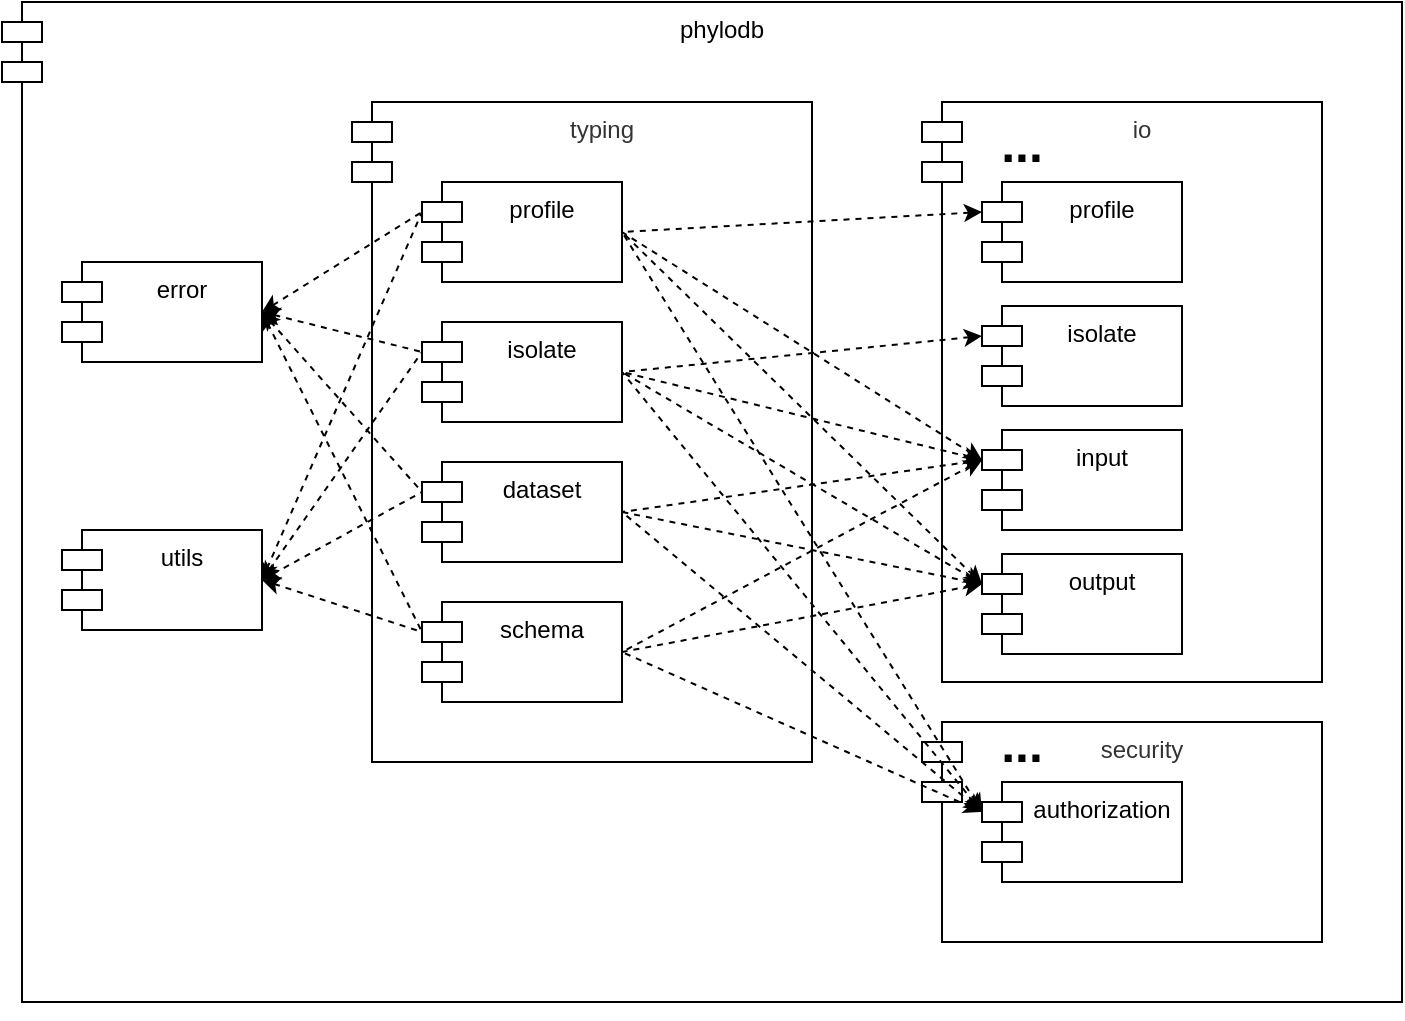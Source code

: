 <mxfile version="13.6.9" type="device"><diagram id="EbPAKfVWzDJMA5I9-Xym" name="Page-1"><mxGraphModel dx="1038" dy="631" grid="1" gridSize="10" guides="1" tooltips="1" connect="1" arrows="1" fold="1" page="1" pageScale="1" pageWidth="850" pageHeight="1100" math="0" shadow="0"><root><mxCell id="0"/><mxCell id="1" parent="0"/><mxCell id="wGZmYn_REEGASM3kOEw7-1" value="phylodb" style="shape=module;align=left;spacingLeft=20;align=center;verticalAlign=top;fillColor=none;" parent="1" vertex="1"><mxGeometry x="75" y="300" width="700" height="500" as="geometry"/></mxCell><mxCell id="wGZmYn_REEGASM3kOEw7-2" value="typing" style="shape=module;align=left;spacingLeft=20;align=center;verticalAlign=top;fontColor=#333333;fillColor=none;" parent="1" vertex="1"><mxGeometry x="250" y="350" width="230" height="330" as="geometry"/></mxCell><mxCell id="wGZmYn_REEGASM3kOEw7-3" value="schema" style="shape=module;align=left;spacingLeft=20;align=center;verticalAlign=top;" parent="1" vertex="1"><mxGeometry x="285" y="600" width="100" height="50" as="geometry"/></mxCell><mxCell id="wGZmYn_REEGASM3kOEw7-4" value="error" style="shape=module;align=left;spacingLeft=20;align=center;verticalAlign=top;" parent="1" vertex="1"><mxGeometry x="105" y="430" width="100" height="50" as="geometry"/></mxCell><mxCell id="wGZmYn_REEGASM3kOEw7-5" value="utils" style="shape=module;align=left;spacingLeft=20;align=center;verticalAlign=top;" parent="1" vertex="1"><mxGeometry x="105" y="564" width="100" height="50" as="geometry"/></mxCell><mxCell id="wGZmYn_REEGASM3kOEw7-6" value="dataset" style="shape=module;align=left;spacingLeft=20;align=center;verticalAlign=top;" parent="1" vertex="1"><mxGeometry x="285" y="530" width="100" height="50" as="geometry"/></mxCell><mxCell id="wGZmYn_REEGASM3kOEw7-7" value="" style="endArrow=none;dashed=1;html=1;startArrow=classic;startFill=1;entryX=0;entryY=0;entryDx=0;entryDy=15;exitX=1;exitY=0.5;exitDx=0;exitDy=0;entryPerimeter=0;" parent="1" source="wGZmYn_REEGASM3kOEw7-5" target="wGZmYn_REEGASM3kOEw7-3" edge="1"><mxGeometry width="50" height="50" relative="1" as="geometry"><mxPoint x="215" y="600" as="sourcePoint"/><mxPoint x="375" y="650" as="targetPoint"/></mxGeometry></mxCell><mxCell id="wGZmYn_REEGASM3kOEw7-8" value="" style="endArrow=none;dashed=1;html=1;startArrow=classic;startFill=1;entryX=0;entryY=0;entryDx=0;entryDy=15;entryPerimeter=0;exitX=1;exitY=0.5;exitDx=0;exitDy=0;" parent="1" source="wGZmYn_REEGASM3kOEw7-4" target="wGZmYn_REEGASM3kOEw7-3" edge="1"><mxGeometry width="50" height="50" relative="1" as="geometry"><mxPoint x="545" y="585" as="sourcePoint"/><mxPoint x="425" y="550" as="targetPoint"/></mxGeometry></mxCell><mxCell id="wGZmYn_REEGASM3kOEw7-9" value="io" style="shape=module;align=left;spacingLeft=20;align=center;verticalAlign=top;fontColor=#333333;fillColor=none;" parent="1" vertex="1"><mxGeometry x="535" y="350" width="200" height="290" as="geometry"/></mxCell><mxCell id="wGZmYn_REEGASM3kOEw7-10" value="output" style="shape=module;align=left;spacingLeft=20;align=center;verticalAlign=top;" parent="1" vertex="1"><mxGeometry x="565" y="576" width="100" height="50" as="geometry"/></mxCell><mxCell id="wGZmYn_REEGASM3kOEw7-11" value="input" style="shape=module;align=left;spacingLeft=20;align=center;verticalAlign=top;" parent="1" vertex="1"><mxGeometry x="565" y="514" width="100" height="50" as="geometry"/></mxCell><mxCell id="wGZmYn_REEGASM3kOEw7-12" value="" style="endArrow=none;dashed=1;html=1;exitX=0;exitY=0;exitDx=0;exitDy=15;exitPerimeter=0;startArrow=classic;startFill=1;entryX=1;entryY=0.5;entryDx=0;entryDy=0;" parent="1" source="wGZmYn_REEGASM3kOEw7-10" target="wGZmYn_REEGASM3kOEw7-3" edge="1"><mxGeometry width="50" height="50" relative="1" as="geometry"><mxPoint x="545" y="580" as="sourcePoint"/><mxPoint x="425" y="550" as="targetPoint"/></mxGeometry></mxCell><mxCell id="wGZmYn_REEGASM3kOEw7-13" value="" style="endArrow=none;dashed=1;html=1;exitX=0;exitY=0;exitDx=0;exitDy=15;exitPerimeter=0;startArrow=classic;startFill=1;entryX=1;entryY=0.5;entryDx=0;entryDy=0;" parent="1" source="wGZmYn_REEGASM3kOEw7-11" target="wGZmYn_REEGASM3kOEw7-6" edge="1"><mxGeometry width="50" height="50" relative="1" as="geometry"><mxPoint x="575" y="495" as="sourcePoint"/><mxPoint x="425" y="550" as="targetPoint"/></mxGeometry></mxCell><mxCell id="wGZmYn_REEGASM3kOEw7-14" value="" style="endArrow=none;dashed=1;html=1;exitX=1;exitY=0.5;exitDx=0;exitDy=0;startArrow=classic;startFill=1;entryX=0;entryY=0;entryDx=0;entryDy=15;entryPerimeter=0;" parent="1" source="wGZmYn_REEGASM3kOEw7-4" target="wGZmYn_REEGASM3kOEw7-6" edge="1"><mxGeometry width="50" height="50" relative="1" as="geometry"><mxPoint x="575" y="355" as="sourcePoint"/><mxPoint x="425" y="465" as="targetPoint"/></mxGeometry></mxCell><mxCell id="wGZmYn_REEGASM3kOEw7-15" value="" style="endArrow=none;dashed=1;html=1;exitX=1;exitY=0.5;exitDx=0;exitDy=0;startArrow=classic;startFill=1;entryX=0;entryY=0;entryDx=0;entryDy=15;entryPerimeter=0;" parent="1" source="wGZmYn_REEGASM3kOEw7-5" target="wGZmYn_REEGASM3kOEw7-6" edge="1"><mxGeometry width="50" height="50" relative="1" as="geometry"><mxPoint x="545" y="580" as="sourcePoint"/><mxPoint x="415" y="460" as="targetPoint"/></mxGeometry></mxCell><mxCell id="wGZmYn_REEGASM3kOEw7-16" value="" style="endArrow=none;dashed=1;html=1;exitX=0;exitY=0;exitDx=0;exitDy=15;exitPerimeter=0;startArrow=classic;startFill=1;entryX=1;entryY=0.5;entryDx=0;entryDy=0;" parent="1" source="wGZmYn_REEGASM3kOEw7-10" target="wGZmYn_REEGASM3kOEw7-6" edge="1"><mxGeometry width="50" height="50" relative="1" as="geometry"><mxPoint x="545" y="655" as="sourcePoint"/><mxPoint x="425" y="470" as="targetPoint"/></mxGeometry></mxCell><mxCell id="wGZmYn_REEGASM3kOEw7-17" value="&lt;b&gt;&lt;font style=&quot;font-size: 25px&quot;&gt;...&lt;/font&gt;&lt;/b&gt;" style="text;html=1;strokeColor=none;fillColor=none;align=center;verticalAlign=middle;whiteSpace=wrap;rounded=0;" parent="1" vertex="1"><mxGeometry x="565" y="360" width="40" height="20" as="geometry"/></mxCell><mxCell id="wGZmYn_REEGASM3kOEw7-18" value="security" style="shape=module;align=left;spacingLeft=20;align=center;verticalAlign=top;fontColor=#333333;fillColor=none;" parent="1" vertex="1"><mxGeometry x="535" y="660" width="200" height="110" as="geometry"/></mxCell><mxCell id="wGZmYn_REEGASM3kOEw7-19" value="&lt;b&gt;&lt;font style=&quot;font-size: 25px&quot;&gt;...&lt;/font&gt;&lt;/b&gt;" style="text;html=1;strokeColor=none;fillColor=none;align=center;verticalAlign=middle;whiteSpace=wrap;rounded=0;" parent="1" vertex="1"><mxGeometry x="565" y="660" width="40" height="20" as="geometry"/></mxCell><mxCell id="wGZmYn_REEGASM3kOEw7-20" value="authorization" style="shape=module;align=left;spacingLeft=20;align=center;verticalAlign=top;" parent="1" vertex="1"><mxGeometry x="565" y="690" width="100" height="50" as="geometry"/></mxCell><mxCell id="wGZmYn_REEGASM3kOEw7-21" style="edgeStyle=orthogonalEdgeStyle;rounded=0;orthogonalLoop=1;jettySize=auto;html=1;exitX=0.5;exitY=1;exitDx=0;exitDy=0;" parent="1" source="wGZmYn_REEGASM3kOEw7-1" target="wGZmYn_REEGASM3kOEw7-1" edge="1"><mxGeometry relative="1" as="geometry"/></mxCell><mxCell id="wGZmYn_REEGASM3kOEw7-22" value="" style="endArrow=none;dashed=1;html=1;exitX=0;exitY=0;exitDx=0;exitDy=15;exitPerimeter=0;startArrow=classic;startFill=1;entryX=1;entryY=0.5;entryDx=0;entryDy=0;" parent="1" source="wGZmYn_REEGASM3kOEw7-20" target="wGZmYn_REEGASM3kOEw7-6" edge="1"><mxGeometry width="50" height="50" relative="1" as="geometry"><mxPoint x="575" y="425" as="sourcePoint"/><mxPoint x="395" y="565" as="targetPoint"/></mxGeometry></mxCell><mxCell id="wGZmYn_REEGASM3kOEw7-23" value="" style="endArrow=none;dashed=1;html=1;exitX=0;exitY=0;exitDx=0;exitDy=15;exitPerimeter=0;startArrow=classic;startFill=1;entryX=1;entryY=0.5;entryDx=0;entryDy=0;" parent="1" source="wGZmYn_REEGASM3kOEw7-20" target="wGZmYn_REEGASM3kOEw7-3" edge="1"><mxGeometry width="50" height="50" relative="1" as="geometry"><mxPoint x="575" y="625" as="sourcePoint"/><mxPoint x="395" y="565" as="targetPoint"/></mxGeometry></mxCell><mxCell id="wGZmYn_REEGASM3kOEw7-24" value="isolate" style="shape=module;align=left;spacingLeft=20;align=center;verticalAlign=top;" parent="1" vertex="1"><mxGeometry x="285" y="460" width="100" height="50" as="geometry"/></mxCell><mxCell id="wGZmYn_REEGASM3kOEw7-25" value="isolate" style="shape=module;align=left;spacingLeft=20;align=center;verticalAlign=top;" parent="1" vertex="1"><mxGeometry x="565" y="452" width="100" height="50" as="geometry"/></mxCell><mxCell id="wGZmYn_REEGASM3kOEw7-26" value="" style="endArrow=none;dashed=1;html=1;exitX=0;exitY=0;exitDx=0;exitDy=15;exitPerimeter=0;startArrow=classic;startFill=1;entryX=1;entryY=0.5;entryDx=0;entryDy=0;" parent="1" source="wGZmYn_REEGASM3kOEw7-25" target="wGZmYn_REEGASM3kOEw7-24" edge="1"><mxGeometry width="50" height="50" relative="1" as="geometry"><mxPoint x="575" y="429" as="sourcePoint"/><mxPoint x="395" y="565" as="targetPoint"/></mxGeometry></mxCell><mxCell id="wGZmYn_REEGASM3kOEw7-27" value="" style="endArrow=none;dashed=1;html=1;exitX=0;exitY=0;exitDx=0;exitDy=15;exitPerimeter=0;startArrow=classic;startFill=1;entryX=1;entryY=0.5;entryDx=0;entryDy=0;" parent="1" source="wGZmYn_REEGASM3kOEw7-11" target="wGZmYn_REEGASM3kOEw7-24" edge="1"><mxGeometry width="50" height="50" relative="1" as="geometry"><mxPoint x="575" y="365" as="sourcePoint"/><mxPoint x="395" y="495" as="targetPoint"/></mxGeometry></mxCell><mxCell id="wGZmYn_REEGASM3kOEw7-28" value="" style="endArrow=none;dashed=1;html=1;exitX=0;exitY=0;exitDx=0;exitDy=15;exitPerimeter=0;startArrow=classic;startFill=1;entryX=1;entryY=0.5;entryDx=0;entryDy=0;" parent="1" source="wGZmYn_REEGASM3kOEw7-10" target="wGZmYn_REEGASM3kOEw7-24" edge="1"><mxGeometry width="50" height="50" relative="1" as="geometry"><mxPoint x="575" y="429" as="sourcePoint"/><mxPoint x="395" y="495" as="targetPoint"/></mxGeometry></mxCell><mxCell id="wGZmYn_REEGASM3kOEw7-29" value="" style="endArrow=none;dashed=1;html=1;exitX=0;exitY=0;exitDx=0;exitDy=15;exitPerimeter=0;startArrow=classic;startFill=1;entryX=1;entryY=0.5;entryDx=0;entryDy=0;" parent="1" source="wGZmYn_REEGASM3kOEw7-20" target="wGZmYn_REEGASM3kOEw7-24" edge="1"><mxGeometry width="50" height="50" relative="1" as="geometry"><mxPoint x="575" y="490" as="sourcePoint"/><mxPoint x="395" y="495" as="targetPoint"/></mxGeometry></mxCell><mxCell id="wGZmYn_REEGASM3kOEw7-30" value="" style="endArrow=none;dashed=1;html=1;startArrow=classic;startFill=1;entryX=0;entryY=0;entryDx=0;entryDy=15;entryPerimeter=0;exitX=1;exitY=0.5;exitDx=0;exitDy=0;" parent="1" source="wGZmYn_REEGASM3kOEw7-4" target="wGZmYn_REEGASM3kOEw7-24" edge="1"><mxGeometry width="50" height="50" relative="1" as="geometry"><mxPoint x="215" y="469" as="sourcePoint"/><mxPoint x="395" y="495" as="targetPoint"/></mxGeometry></mxCell><mxCell id="wGZmYn_REEGASM3kOEw7-31" value="" style="endArrow=none;dashed=1;html=1;exitX=1;exitY=0.5;exitDx=0;exitDy=0;startArrow=classic;startFill=1;entryX=0;entryY=0;entryDx=0;entryDy=15;entryPerimeter=0;" parent="1" source="wGZmYn_REEGASM3kOEw7-5" target="wGZmYn_REEGASM3kOEw7-24" edge="1"><mxGeometry width="50" height="50" relative="1" as="geometry"><mxPoint x="575" y="715" as="sourcePoint"/><mxPoint x="395" y="495" as="targetPoint"/></mxGeometry></mxCell><mxCell id="wGZmYn_REEGASM3kOEw7-32" value="" style="endArrow=none;dashed=1;html=1;exitX=0;exitY=0;exitDx=0;exitDy=15;exitPerimeter=0;startArrow=classic;startFill=1;entryX=1;entryY=0.5;entryDx=0;entryDy=0;" parent="1" source="wGZmYn_REEGASM3kOEw7-11" target="wGZmYn_REEGASM3kOEw7-3" edge="1"><mxGeometry width="50" height="50" relative="1" as="geometry"><mxPoint x="575" y="490" as="sourcePoint"/><mxPoint x="395" y="635" as="targetPoint"/></mxGeometry></mxCell><mxCell id="wGZmYn_REEGASM3kOEw7-33" value="profile" style="shape=module;align=left;spacingLeft=20;align=center;verticalAlign=top;" parent="1" vertex="1"><mxGeometry x="285" y="390" width="100" height="50" as="geometry"/></mxCell><mxCell id="wGZmYn_REEGASM3kOEw7-36" value="profile" style="shape=module;align=left;spacingLeft=20;align=center;verticalAlign=top;" parent="1" vertex="1"><mxGeometry x="565" y="390" width="100" height="50" as="geometry"/></mxCell><mxCell id="wGZmYn_REEGASM3kOEw7-37" value="" style="endArrow=none;dashed=1;html=1;exitX=0;exitY=0;exitDx=0;exitDy=15;exitPerimeter=0;startArrow=classic;startFill=1;entryX=1;entryY=0.5;entryDx=0;entryDy=0;" parent="1" source="wGZmYn_REEGASM3kOEw7-36" target="wGZmYn_REEGASM3kOEw7-33" edge="1"><mxGeometry width="50" height="50" relative="1" as="geometry"><mxPoint x="575" y="367" as="sourcePoint"/><mxPoint x="395" y="495" as="targetPoint"/></mxGeometry></mxCell><mxCell id="wGZmYn_REEGASM3kOEw7-38" value="" style="endArrow=none;dashed=1;html=1;exitX=0;exitY=0;exitDx=0;exitDy=15;exitPerimeter=0;startArrow=classic;startFill=1;entryX=1;entryY=0.5;entryDx=0;entryDy=0;" parent="1" source="wGZmYn_REEGASM3kOEw7-11" target="wGZmYn_REEGASM3kOEw7-33" edge="1"><mxGeometry width="50" height="50" relative="1" as="geometry"><mxPoint x="575" y="305" as="sourcePoint"/><mxPoint x="395" y="425" as="targetPoint"/></mxGeometry></mxCell><mxCell id="wGZmYn_REEGASM3kOEw7-39" value="" style="endArrow=none;dashed=1;html=1;exitX=0;exitY=0;exitDx=0;exitDy=15;exitPerimeter=0;startArrow=classic;startFill=1;entryX=1;entryY=0.5;entryDx=0;entryDy=0;" parent="1" source="wGZmYn_REEGASM3kOEw7-10" target="wGZmYn_REEGASM3kOEw7-33" edge="1"><mxGeometry width="50" height="50" relative="1" as="geometry"><mxPoint x="575" y="429" as="sourcePoint"/><mxPoint x="395" y="425" as="targetPoint"/></mxGeometry></mxCell><mxCell id="wGZmYn_REEGASM3kOEw7-40" value="" style="endArrow=none;dashed=1;html=1;exitX=0;exitY=0;exitDx=0;exitDy=15;exitPerimeter=0;startArrow=classic;startFill=1;entryX=1;entryY=0.5;entryDx=0;entryDy=0;" parent="1" source="wGZmYn_REEGASM3kOEw7-20" target="wGZmYn_REEGASM3kOEw7-33" edge="1"><mxGeometry width="50" height="50" relative="1" as="geometry"><mxPoint x="575" y="491" as="sourcePoint"/><mxPoint x="395" y="425" as="targetPoint"/></mxGeometry></mxCell><mxCell id="wGZmYn_REEGASM3kOEw7-41" value="" style="endArrow=none;dashed=1;html=1;startArrow=classic;startFill=1;entryX=0;entryY=0;entryDx=0;entryDy=15;entryPerimeter=0;exitX=1;exitY=0.5;exitDx=0;exitDy=0;" parent="1" source="wGZmYn_REEGASM3kOEw7-4" target="wGZmYn_REEGASM3kOEw7-33" edge="1"><mxGeometry width="50" height="50" relative="1" as="geometry"><mxPoint x="215" y="469" as="sourcePoint"/><mxPoint x="395" y="425" as="targetPoint"/></mxGeometry></mxCell><mxCell id="wGZmYn_REEGASM3kOEw7-42" value="" style="endArrow=none;dashed=1;html=1;exitX=1;exitY=0.5;exitDx=0;exitDy=0;startArrow=classic;startFill=1;entryX=0;entryY=0;entryDx=0;entryDy=15;entryPerimeter=0;" parent="1" source="wGZmYn_REEGASM3kOEw7-5" target="wGZmYn_REEGASM3kOEw7-33" edge="1"><mxGeometry width="50" height="50" relative="1" as="geometry"><mxPoint x="575" y="715" as="sourcePoint"/><mxPoint x="395" y="425" as="targetPoint"/></mxGeometry></mxCell></root></mxGraphModel></diagram></mxfile>